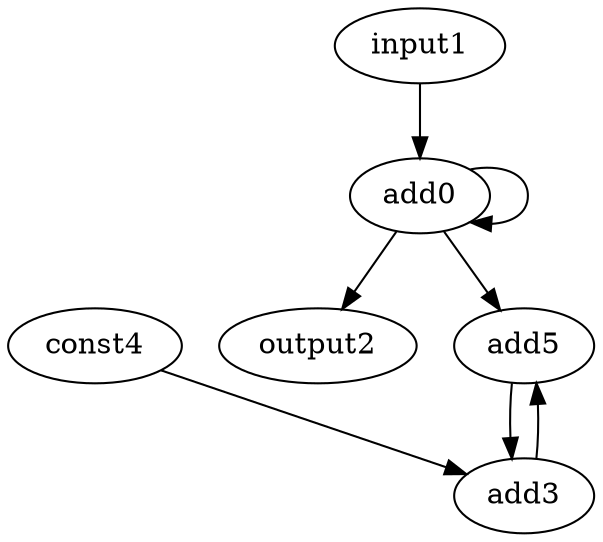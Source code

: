 digraph G {
add0[opcode=add];
input1[opcode=input];
output2[opcode=output];
add3[opcode=add];
const4[opcode=const];
add5[opcode=add];
add0->output2[operand=0]; //add->output
add0->add5[operand=1]; //add->add
add0->add0[operand=0]; //add->add
add3->add5[operand=0]; //add->add
add5->add3[operand=0]; //add->add
input1->add0[operand=1]; //input->add
const4->add3[operand=1]; //const->add
}
